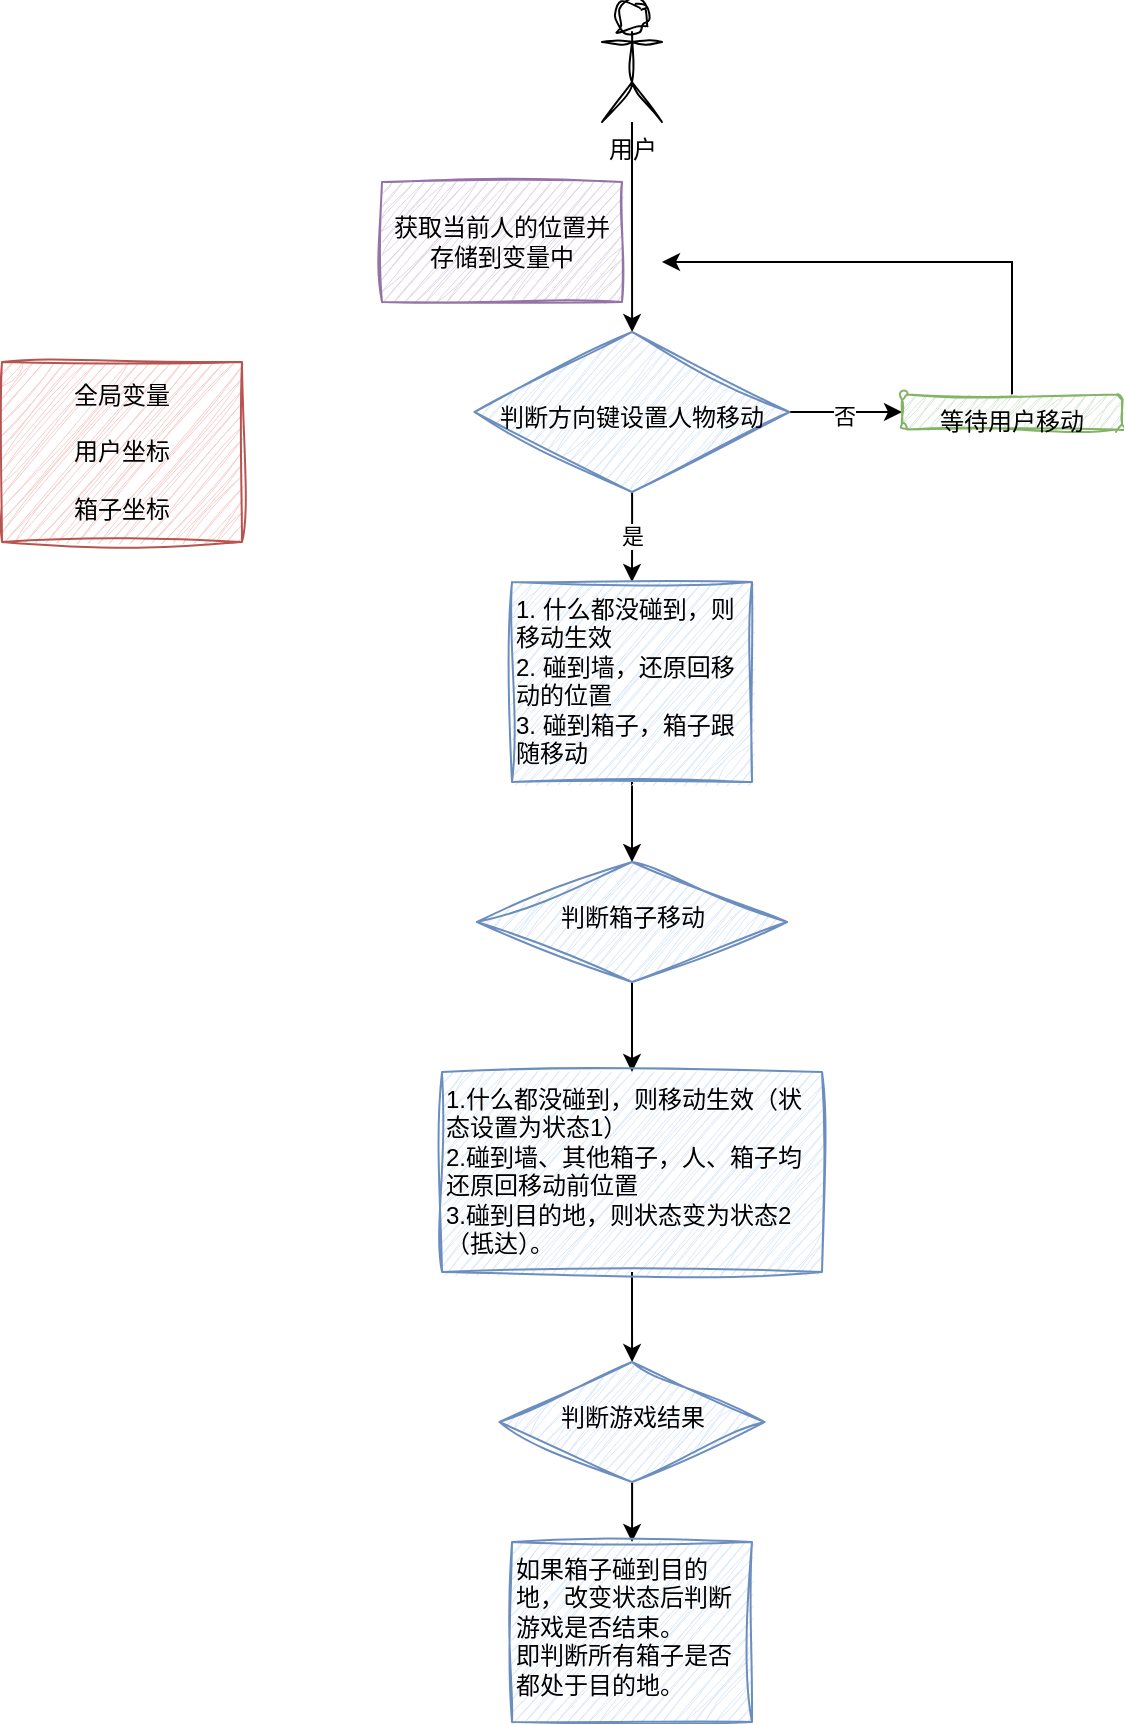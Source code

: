 <mxfile version="24.4.9" type="github">
  <diagram name="第 1 页" id="5MPuXdNRWLadD1s-bP7n">
    <mxGraphModel dx="1508" dy="865" grid="1" gridSize="10" guides="1" tooltips="1" connect="1" arrows="1" fold="1" page="1" pageScale="1" pageWidth="827" pageHeight="1169" math="0" shadow="0">
      <root>
        <mxCell id="0" />
        <mxCell id="1" parent="0" />
        <mxCell id="FS-LTzk86UXDEsg38OvG-8" value="" style="edgeStyle=orthogonalEdgeStyle;rounded=0;orthogonalLoop=1;jettySize=auto;html=1;" edge="1" parent="1" source="FS-LTzk86UXDEsg38OvG-2" target="FS-LTzk86UXDEsg38OvG-7">
          <mxGeometry relative="1" as="geometry" />
        </mxCell>
        <mxCell id="FS-LTzk86UXDEsg38OvG-2" value="用户" style="shape=umlActor;verticalLabelPosition=bottom;verticalAlign=top;html=1;outlineConnect=0;sketch=1;curveFitting=1;jiggle=2;" vertex="1" parent="1">
          <mxGeometry x="370" y="50" width="30" height="60" as="geometry" />
        </mxCell>
        <mxCell id="FS-LTzk86UXDEsg38OvG-13" style="edgeStyle=orthogonalEdgeStyle;rounded=0;orthogonalLoop=1;jettySize=auto;html=1;entryX=0;entryY=0.5;entryDx=0;entryDy=0;" edge="1" parent="1" source="FS-LTzk86UXDEsg38OvG-7" target="FS-LTzk86UXDEsg38OvG-9">
          <mxGeometry relative="1" as="geometry" />
        </mxCell>
        <mxCell id="FS-LTzk86UXDEsg38OvG-14" value="否" style="edgeLabel;html=1;align=center;verticalAlign=middle;resizable=0;points=[];fontStyle=0;fontSize=11;" vertex="1" connectable="0" parent="FS-LTzk86UXDEsg38OvG-13">
          <mxGeometry x="-0.058" y="-2" relative="1" as="geometry">
            <mxPoint as="offset" />
          </mxGeometry>
        </mxCell>
        <mxCell id="FS-LTzk86UXDEsg38OvG-41" value="" style="edgeStyle=orthogonalEdgeStyle;rounded=0;orthogonalLoop=1;jettySize=auto;html=1;" edge="1" parent="1" source="FS-LTzk86UXDEsg38OvG-7" target="FS-LTzk86UXDEsg38OvG-40">
          <mxGeometry relative="1" as="geometry" />
        </mxCell>
        <mxCell id="FS-LTzk86UXDEsg38OvG-42" value="是" style="edgeLabel;html=1;align=center;verticalAlign=middle;resizable=0;points=[];" vertex="1" connectable="0" parent="FS-LTzk86UXDEsg38OvG-41">
          <mxGeometry x="-0.023" relative="1" as="geometry">
            <mxPoint as="offset" />
          </mxGeometry>
        </mxCell>
        <mxCell id="FS-LTzk86UXDEsg38OvG-7" value="&lt;div&gt;&lt;/div&gt;&lt;div&gt;&lt;br&gt;&lt;/div&gt;&lt;div&gt;&lt;div&gt;&lt;br&gt;&lt;/div&gt;&lt;div&gt;&lt;span style=&quot;background-color: initial;&quot;&gt;判断方向键设置人物移动&lt;/span&gt;&lt;br&gt;&lt;/div&gt;&lt;/div&gt;" style="rhombus;whiteSpace=wrap;html=1;verticalAlign=top;fillColor=#dae8fc;strokeColor=#6c8ebf;sketch=1;curveFitting=1;jiggle=2;" vertex="1" parent="1">
          <mxGeometry x="306.25" y="215" width="157.5" height="80" as="geometry" />
        </mxCell>
        <mxCell id="FS-LTzk86UXDEsg38OvG-35" style="edgeStyle=orthogonalEdgeStyle;rounded=0;orthogonalLoop=1;jettySize=auto;html=1;exitX=0.5;exitY=0;exitDx=0;exitDy=0;" edge="1" parent="1" source="FS-LTzk86UXDEsg38OvG-9">
          <mxGeometry relative="1" as="geometry">
            <mxPoint x="400" y="180" as="targetPoint" />
            <mxPoint x="585" y="242.5" as="sourcePoint" />
            <Array as="points">
              <mxPoint x="575" y="180" />
            </Array>
          </mxGeometry>
        </mxCell>
        <mxCell id="FS-LTzk86UXDEsg38OvG-9" value="等待用户移动" style="rounded=1;whiteSpace=wrap;html=1;verticalAlign=top;sketch=1;curveFitting=1;jiggle=2;fillColor=#d5e8d4;strokeColor=#82b366;" vertex="1" parent="1">
          <mxGeometry x="520" y="246.25" width="110" height="17.5" as="geometry" />
        </mxCell>
        <mxCell id="FS-LTzk86UXDEsg38OvG-36" value="全局变量&lt;div&gt;&lt;br&gt;&lt;/div&gt;&lt;div&gt;用户坐标&lt;/div&gt;&lt;div&gt;&lt;br&gt;&lt;/div&gt;&lt;div&gt;箱子坐标&lt;/div&gt;" style="rounded=0;whiteSpace=wrap;html=1;fillColor=#f8cecc;strokeColor=#b85450;sketch=1;curveFitting=1;jiggle=2;" vertex="1" parent="1">
          <mxGeometry x="70" y="230" width="120" height="90" as="geometry" />
        </mxCell>
        <mxCell id="FS-LTzk86UXDEsg38OvG-39" value="获取当前人的位置并存储到变量中" style="rounded=0;whiteSpace=wrap;html=1;sketch=1;curveFitting=1;jiggle=2;fillColor=#e1d5e7;strokeColor=#9673a6;" vertex="1" parent="1">
          <mxGeometry x="260" y="140" width="120" height="60" as="geometry" />
        </mxCell>
        <mxCell id="FS-LTzk86UXDEsg38OvG-44" value="" style="edgeStyle=orthogonalEdgeStyle;rounded=0;orthogonalLoop=1;jettySize=auto;html=1;" edge="1" parent="1" source="FS-LTzk86UXDEsg38OvG-40" target="FS-LTzk86UXDEsg38OvG-43">
          <mxGeometry relative="1" as="geometry" />
        </mxCell>
        <mxCell id="FS-LTzk86UXDEsg38OvG-40" value="1. 什么都没碰到，则移动生效&lt;div&gt;2. 碰到墙，还原回移动的位置&lt;/div&gt;&lt;div&gt;3. 碰到箱子，箱子跟随移动&lt;/div&gt;" style="whiteSpace=wrap;html=1;verticalAlign=top;fillColor=#dae8fc;strokeColor=#6c8ebf;sketch=1;curveFitting=1;jiggle=2;align=left;" vertex="1" parent="1">
          <mxGeometry x="325" y="340" width="120" height="100" as="geometry" />
        </mxCell>
        <mxCell id="FS-LTzk86UXDEsg38OvG-46" value="" style="edgeStyle=orthogonalEdgeStyle;rounded=0;orthogonalLoop=1;jettySize=auto;html=1;" edge="1" parent="1" source="FS-LTzk86UXDEsg38OvG-43" target="FS-LTzk86UXDEsg38OvG-45">
          <mxGeometry relative="1" as="geometry" />
        </mxCell>
        <mxCell id="FS-LTzk86UXDEsg38OvG-43" value="&lt;div&gt;&lt;br&gt;&lt;/div&gt;判断箱子移动" style="rhombus;whiteSpace=wrap;html=1;verticalAlign=top;fillColor=#dae8fc;strokeColor=#6c8ebf;sketch=1;curveFitting=1;jiggle=2;" vertex="1" parent="1">
          <mxGeometry x="307.5" y="480" width="155" height="60" as="geometry" />
        </mxCell>
        <mxCell id="FS-LTzk86UXDEsg38OvG-48" value="" style="edgeStyle=orthogonalEdgeStyle;rounded=0;orthogonalLoop=1;jettySize=auto;html=1;" edge="1" parent="1" source="FS-LTzk86UXDEsg38OvG-45" target="FS-LTzk86UXDEsg38OvG-47">
          <mxGeometry relative="1" as="geometry" />
        </mxCell>
        <mxCell id="FS-LTzk86UXDEsg38OvG-45" value="1.什么都没碰到，则移动生效（状态设置为状态1）&lt;div&gt;2.碰到墙、其他箱子，人、箱子均还原回移动前位置&lt;/div&gt;&lt;div&gt;3.碰到目的地，则状态变为状态2（抵达）。&lt;/div&gt;" style="whiteSpace=wrap;html=1;verticalAlign=top;fillColor=#dae8fc;strokeColor=#6c8ebf;sketch=1;curveFitting=1;jiggle=2;align=left;" vertex="1" parent="1">
          <mxGeometry x="290" y="585" width="190" height="100" as="geometry" />
        </mxCell>
        <mxCell id="FS-LTzk86UXDEsg38OvG-50" value="" style="edgeStyle=orthogonalEdgeStyle;rounded=0;orthogonalLoop=1;jettySize=auto;html=1;" edge="1" parent="1" source="FS-LTzk86UXDEsg38OvG-47" target="FS-LTzk86UXDEsg38OvG-49">
          <mxGeometry relative="1" as="geometry" />
        </mxCell>
        <mxCell id="FS-LTzk86UXDEsg38OvG-47" value="&lt;div&gt;&lt;br&gt;&lt;/div&gt;判断游戏结果" style="rhombus;whiteSpace=wrap;html=1;align=center;verticalAlign=top;fillColor=#dae8fc;strokeColor=#6c8ebf;sketch=1;curveFitting=1;jiggle=2;" vertex="1" parent="1">
          <mxGeometry x="318.75" y="730" width="132.5" height="60" as="geometry" />
        </mxCell>
        <mxCell id="FS-LTzk86UXDEsg38OvG-49" value="如果箱子碰到目的地，改变状态后判断游戏是否结束。&lt;div&gt;即判断所有箱子是否都处于目的地。&lt;/div&gt;" style="whiteSpace=wrap;html=1;verticalAlign=top;fillColor=#dae8fc;strokeColor=#6c8ebf;sketch=1;curveFitting=1;jiggle=2;align=left;" vertex="1" parent="1">
          <mxGeometry x="325" y="820" width="120" height="90" as="geometry" />
        </mxCell>
      </root>
    </mxGraphModel>
  </diagram>
</mxfile>
